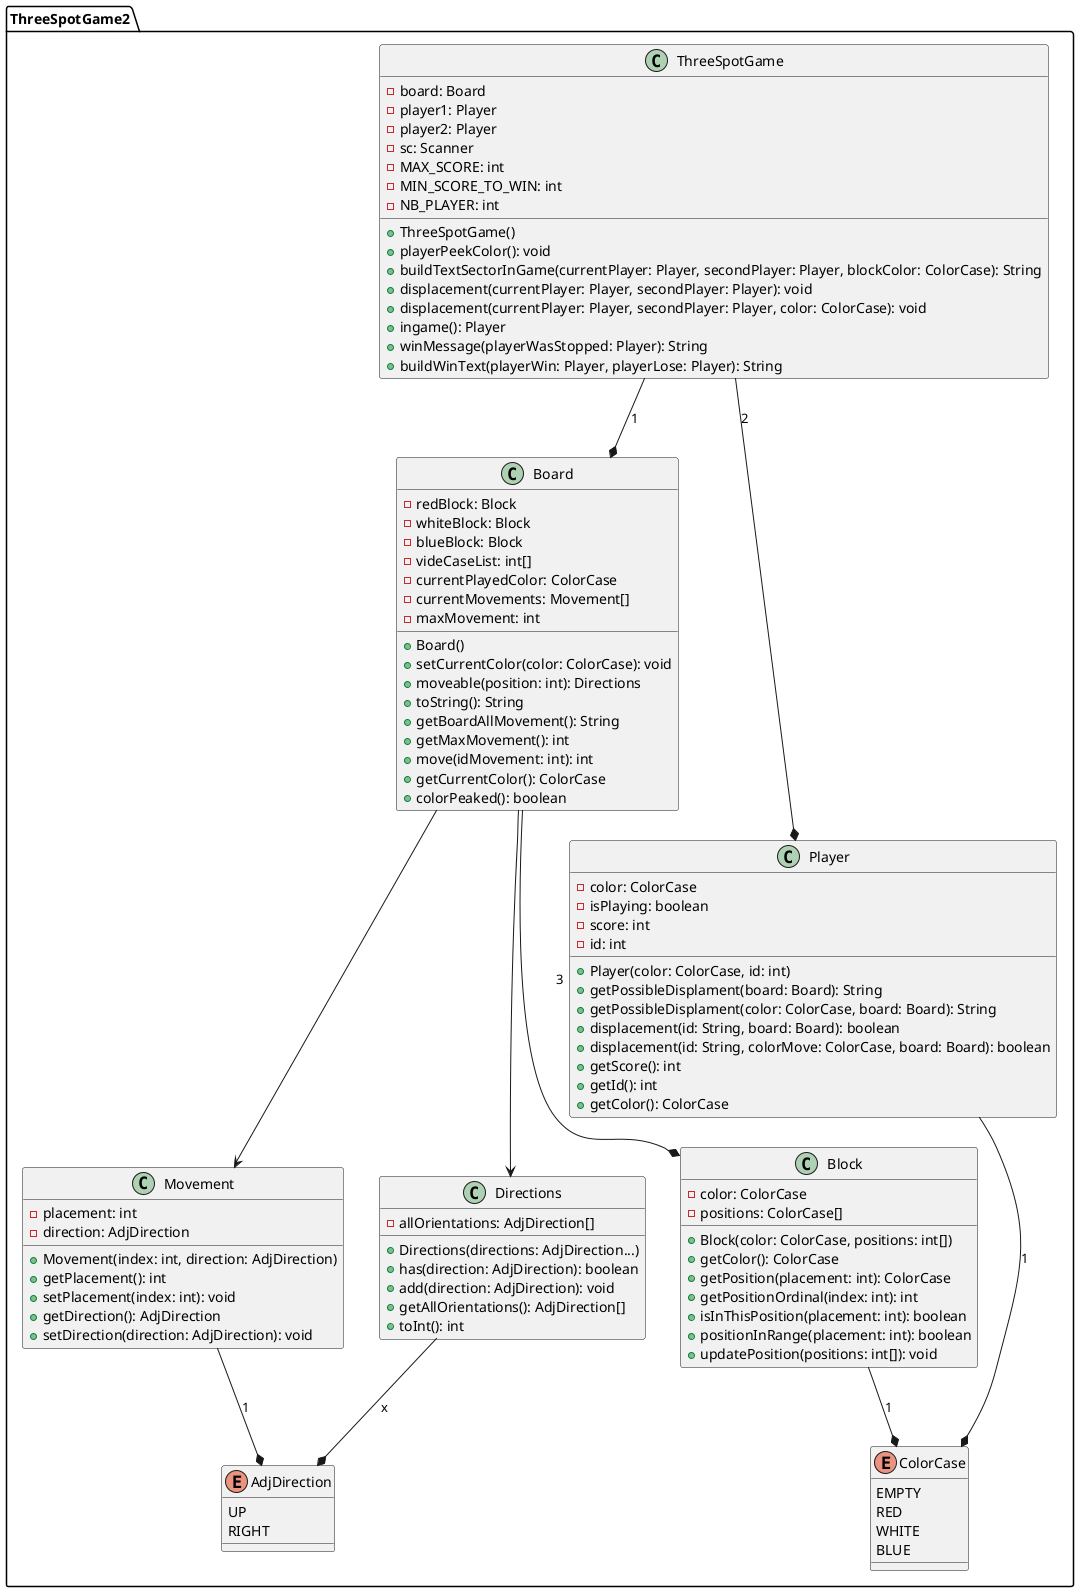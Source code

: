 @startuml ThreeSpotGame2

package ThreeSpotGame2 {
    enum ColorCase {
        EMPTY
        RED
        WHITE
        BLUE
    }

    enum AdjDirection {
        UP
        RIGHT
    }

    class Board {
        - redBlock: Block
        - whiteBlock: Block
        - blueBlock: Block
        - videCaseList: int[]
        - currentPlayedColor: ColorCase
        - currentMovements: Movement[]
        - maxMovement: int
        + Board()
        + setCurrentColor(color: ColorCase): void
        + moveable(position: int): Directions
        + toString(): String
        + getBoardAllMovement(): String
        + getMaxMovement(): int
        + move(idMovement: int): int
        + getCurrentColor(): ColorCase
        + colorPeaked(): boolean
    }

    class Block {
        - color: ColorCase
        - positions: ColorCase[]
        + Block(color: ColorCase, positions: int[])
        + getColor(): ColorCase
        + getPosition(placement: int): ColorCase
        + getPositionOrdinal(index: int): int
        + isInThisPosition(placement: int): boolean
        + positionInRange(placement: int): boolean
        + updatePosition(positions: int[]): void
    }

    class Movement {
        - placement: int
        - direction: AdjDirection
        + Movement(index: int, direction: AdjDirection)
        + getPlacement(): int
        + setPlacement(index: int): void
        + getDirection(): AdjDirection
        + setDirection(direction: AdjDirection): void
    }

    class Directions {
        - allOrientations: AdjDirection[]
        + Directions(directions: AdjDirection...)
        + has(direction: AdjDirection): boolean
        + add(direction: AdjDirection): void
        + getAllOrientations(): AdjDirection[]
        + toInt(): int
    }

    class Player {
        - color: ColorCase
        - isPlaying: boolean
        - score: int
        - id: int
        + Player(color: ColorCase, id: int)
        + getPossibleDisplament(board: Board): String
        + getPossibleDisplament(color: ColorCase, board: Board): String
        + displacement(id: String, board: Board): boolean
        + displacement(id: String, colorMove: ColorCase, board: Board): boolean
        + getScore(): int
        + getId(): int
        + getColor(): ColorCase
    }

    class ThreeSpotGame {
        - board: Board
        - player1: Player
        - player2: Player
        - sc: Scanner
        - MAX_SCORE: int
        - MIN_SCORE_TO_WIN: int
        - NB_PLAYER: int
        + ThreeSpotGame()
        + playerPeekColor(): void
        + buildTextSectorInGame(currentPlayer: Player, secondPlayer: Player, blockColor: ColorCase): String
        + displacement(currentPlayer: Player, secondPlayer: Player): void
        + displacement(currentPlayer: Player, secondPlayer: Player, color: ColorCase): void
        + ingame(): Player
        + winMessage(playerWasStopped: Player): String
        + buildWinText(playerWin: Player, playerLose: Player): String
    }
}



    ThreeSpotGame --* Board : 1
    ThreeSpotGame --* Player : 2
    Player --* ColorCase : 1
    Board --* Block : 3
    Board --> Movement
    Board --> Directions
    Block --* ColorCase : 1
    Movement --* AdjDirection : 1
    Directions --* AdjDirection : x

@enduml
